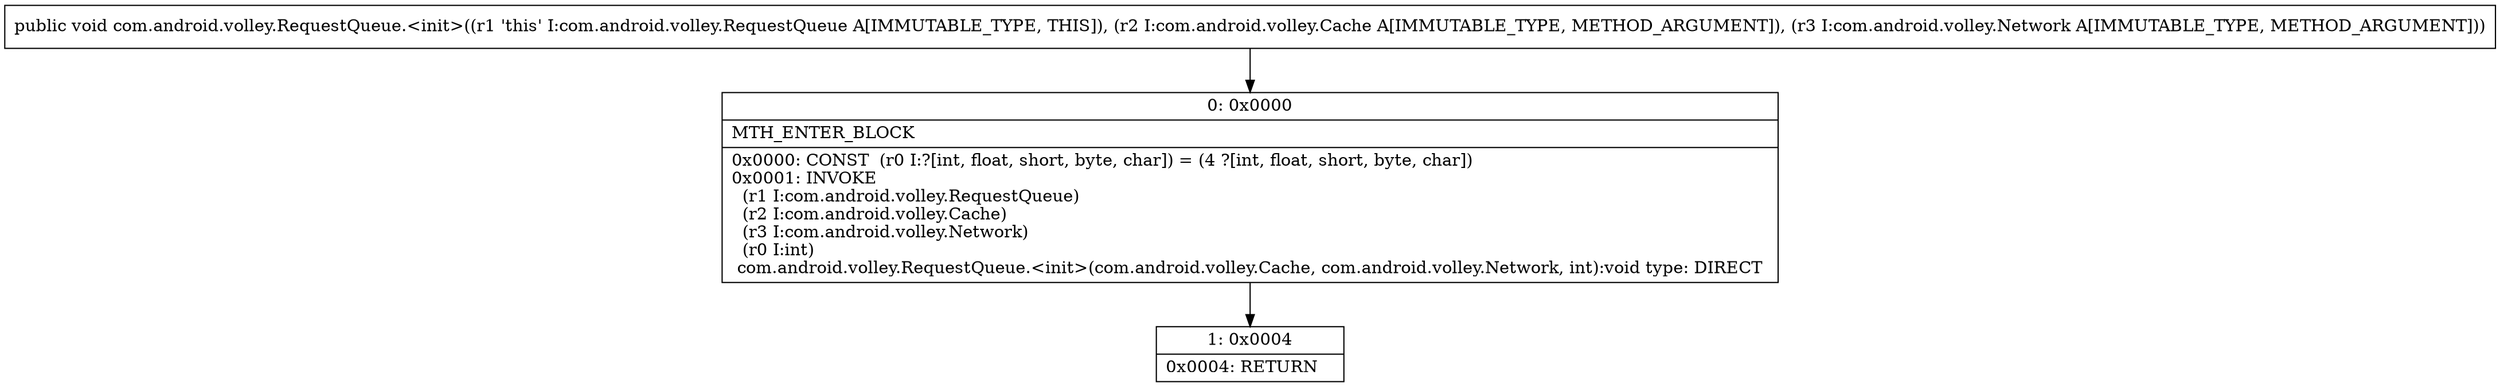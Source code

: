 digraph "CFG forcom.android.volley.RequestQueue.\<init\>(Lcom\/android\/volley\/Cache;Lcom\/android\/volley\/Network;)V" {
Node_0 [shape=record,label="{0\:\ 0x0000|MTH_ENTER_BLOCK\l|0x0000: CONST  (r0 I:?[int, float, short, byte, char]) = (4 ?[int, float, short, byte, char]) \l0x0001: INVOKE  \l  (r1 I:com.android.volley.RequestQueue)\l  (r2 I:com.android.volley.Cache)\l  (r3 I:com.android.volley.Network)\l  (r0 I:int)\l com.android.volley.RequestQueue.\<init\>(com.android.volley.Cache, com.android.volley.Network, int):void type: DIRECT \l}"];
Node_1 [shape=record,label="{1\:\ 0x0004|0x0004: RETURN   \l}"];
MethodNode[shape=record,label="{public void com.android.volley.RequestQueue.\<init\>((r1 'this' I:com.android.volley.RequestQueue A[IMMUTABLE_TYPE, THIS]), (r2 I:com.android.volley.Cache A[IMMUTABLE_TYPE, METHOD_ARGUMENT]), (r3 I:com.android.volley.Network A[IMMUTABLE_TYPE, METHOD_ARGUMENT])) }"];
MethodNode -> Node_0;
Node_0 -> Node_1;
}

